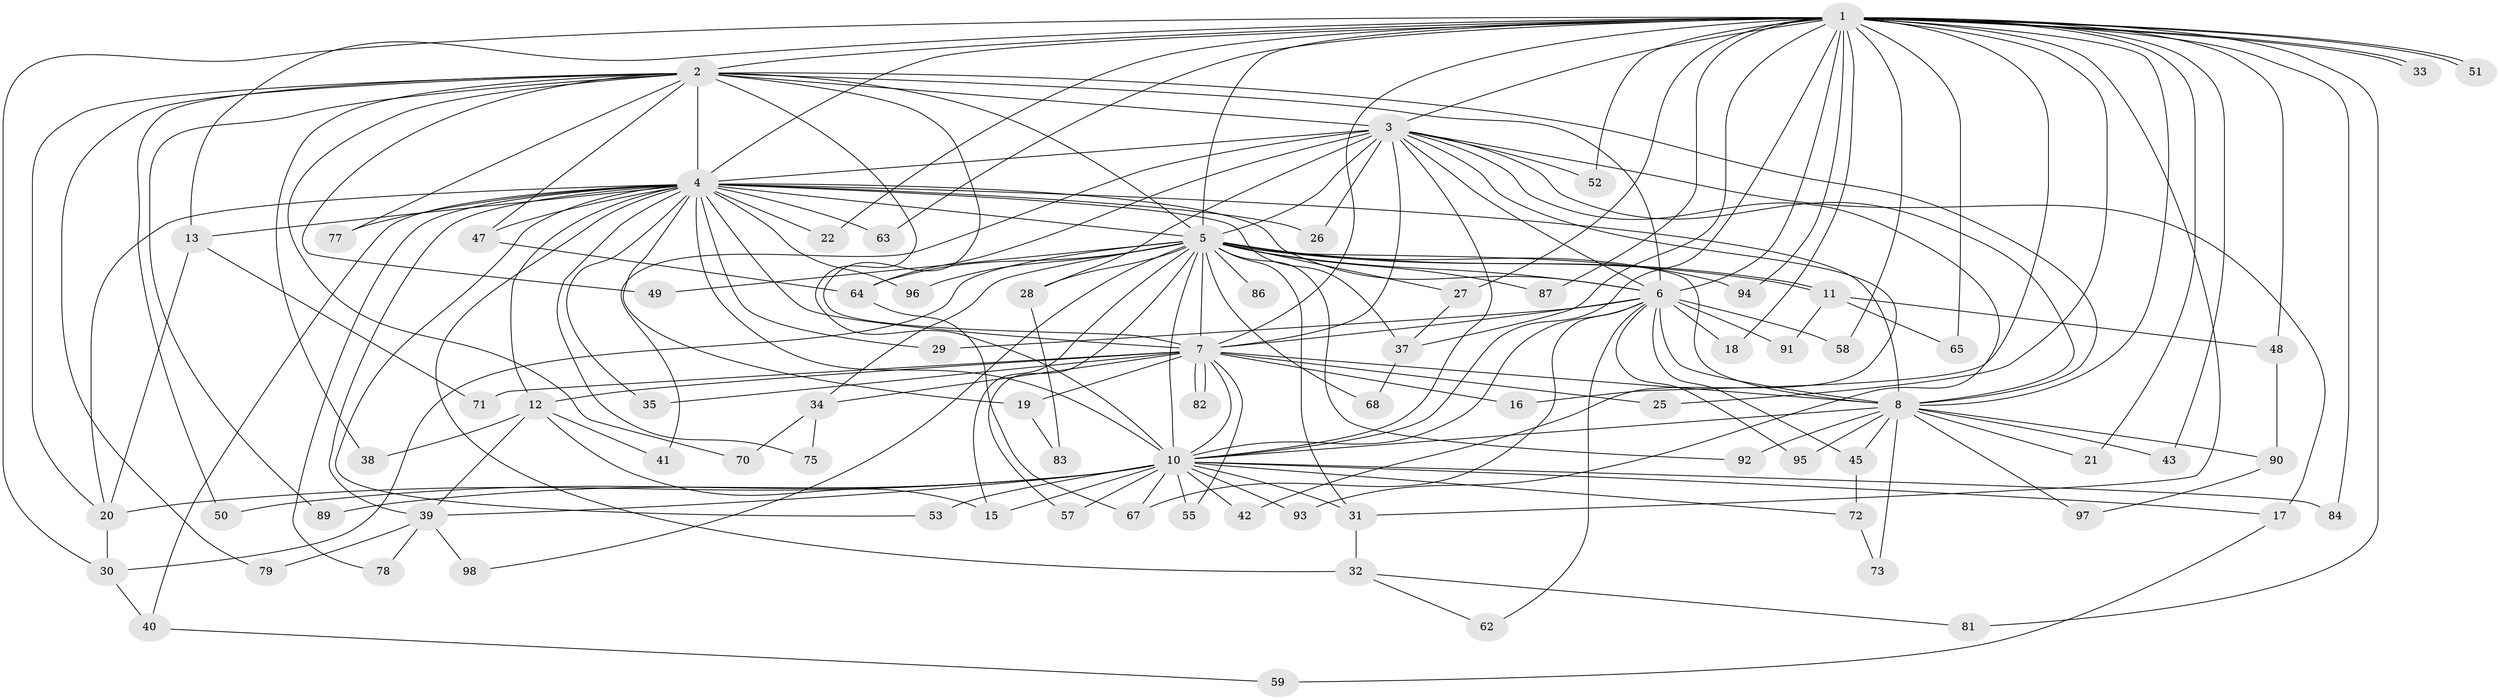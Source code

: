 // original degree distribution, {33: 0.01, 19: 0.02, 18: 0.03, 24: 0.01, 29: 0.01, 16: 0.01, 23: 0.01, 5: 0.05, 4: 0.06, 3: 0.18, 2: 0.59, 6: 0.02}
// Generated by graph-tools (version 1.1) at 2025/38/02/21/25 10:38:52]
// undirected, 80 vertices, 186 edges
graph export_dot {
graph [start="1"]
  node [color=gray90,style=filled];
  1 [super="+46"];
  2 [super="+66"];
  3 [super="+23"];
  4 [super="+9"];
  5 [super="+61"];
  6 [super="+69"];
  7 [super="+14"];
  8 [super="+74"];
  10 [super="+24"];
  11;
  12 [super="+36"];
  13;
  15 [super="+100"];
  16;
  17;
  18;
  19;
  20 [super="+99"];
  21;
  22;
  25;
  26 [super="+60"];
  27;
  28;
  29;
  30 [super="+44"];
  31 [super="+56"];
  32 [super="+80"];
  33;
  34;
  35;
  37 [super="+54"];
  38;
  39 [super="+85"];
  40;
  41;
  42;
  43;
  45;
  47 [super="+76"];
  48;
  49;
  50;
  51;
  52;
  53;
  55;
  57;
  58;
  59;
  62;
  63;
  64 [super="+88"];
  65;
  67;
  68;
  70;
  71;
  72;
  73;
  75;
  77;
  78;
  79;
  81;
  82;
  83;
  84;
  86;
  87;
  89;
  90;
  91;
  92;
  93;
  94;
  95;
  96;
  97;
  98;
  1 -- 2;
  1 -- 3;
  1 -- 4 [weight=2];
  1 -- 5;
  1 -- 6;
  1 -- 7;
  1 -- 8;
  1 -- 10;
  1 -- 13;
  1 -- 16;
  1 -- 18;
  1 -- 21;
  1 -- 22;
  1 -- 25;
  1 -- 27;
  1 -- 31;
  1 -- 33;
  1 -- 33;
  1 -- 37;
  1 -- 43;
  1 -- 48;
  1 -- 51;
  1 -- 51;
  1 -- 52;
  1 -- 58;
  1 -- 63;
  1 -- 65;
  1 -- 81;
  1 -- 84;
  1 -- 87;
  1 -- 94;
  1 -- 30;
  2 -- 3;
  2 -- 4 [weight=2];
  2 -- 5;
  2 -- 6;
  2 -- 7 [weight=2];
  2 -- 8;
  2 -- 10;
  2 -- 20;
  2 -- 38;
  2 -- 47;
  2 -- 49;
  2 -- 50;
  2 -- 70;
  2 -- 77;
  2 -- 79;
  2 -- 89;
  3 -- 4 [weight=2];
  3 -- 5;
  3 -- 6 [weight=2];
  3 -- 7;
  3 -- 8;
  3 -- 10;
  3 -- 17;
  3 -- 26 [weight=2];
  3 -- 28;
  3 -- 41;
  3 -- 52;
  3 -- 64;
  3 -- 93;
  3 -- 42;
  4 -- 5 [weight=2];
  4 -- 6 [weight=2];
  4 -- 7 [weight=2];
  4 -- 8 [weight=2];
  4 -- 10 [weight=2];
  4 -- 12 [weight=2];
  4 -- 13;
  4 -- 19;
  4 -- 22;
  4 -- 29;
  4 -- 32 [weight=2];
  4 -- 35;
  4 -- 40;
  4 -- 47 [weight=2];
  4 -- 53;
  4 -- 75;
  4 -- 77;
  4 -- 78;
  4 -- 96;
  4 -- 20;
  4 -- 26;
  4 -- 63;
  4 -- 39;
  4 -- 37;
  5 -- 6;
  5 -- 7;
  5 -- 8;
  5 -- 10;
  5 -- 11;
  5 -- 11;
  5 -- 15;
  5 -- 27;
  5 -- 28;
  5 -- 30;
  5 -- 34;
  5 -- 49;
  5 -- 57;
  5 -- 64;
  5 -- 68;
  5 -- 86 [weight=2];
  5 -- 87;
  5 -- 92;
  5 -- 94;
  5 -- 96;
  5 -- 98;
  5 -- 31;
  6 -- 7;
  6 -- 8 [weight=2];
  6 -- 10;
  6 -- 18;
  6 -- 29;
  6 -- 45;
  6 -- 58;
  6 -- 62;
  6 -- 91;
  6 -- 95;
  6 -- 67;
  7 -- 8 [weight=2];
  7 -- 10;
  7 -- 12;
  7 -- 19;
  7 -- 34;
  7 -- 35;
  7 -- 55;
  7 -- 82;
  7 -- 82;
  7 -- 16;
  7 -- 71;
  7 -- 25;
  8 -- 10;
  8 -- 21;
  8 -- 43;
  8 -- 45;
  8 -- 73;
  8 -- 90;
  8 -- 95;
  8 -- 97;
  8 -- 92;
  10 -- 15;
  10 -- 17;
  10 -- 31;
  10 -- 39;
  10 -- 42;
  10 -- 53;
  10 -- 55;
  10 -- 57;
  10 -- 67;
  10 -- 72;
  10 -- 84;
  10 -- 89;
  10 -- 93;
  10 -- 20;
  10 -- 50;
  11 -- 48;
  11 -- 65;
  11 -- 91;
  12 -- 38;
  12 -- 41;
  12 -- 39;
  12 -- 15;
  13 -- 71;
  13 -- 20;
  17 -- 59;
  19 -- 83;
  20 -- 30 [weight=2];
  27 -- 37;
  28 -- 83;
  30 -- 40;
  31 -- 32;
  32 -- 62;
  32 -- 81;
  34 -- 70;
  34 -- 75;
  37 -- 68;
  39 -- 78;
  39 -- 79;
  39 -- 98;
  40 -- 59;
  45 -- 72;
  47 -- 64;
  48 -- 90;
  64 -- 67;
  72 -- 73;
  90 -- 97;
}
